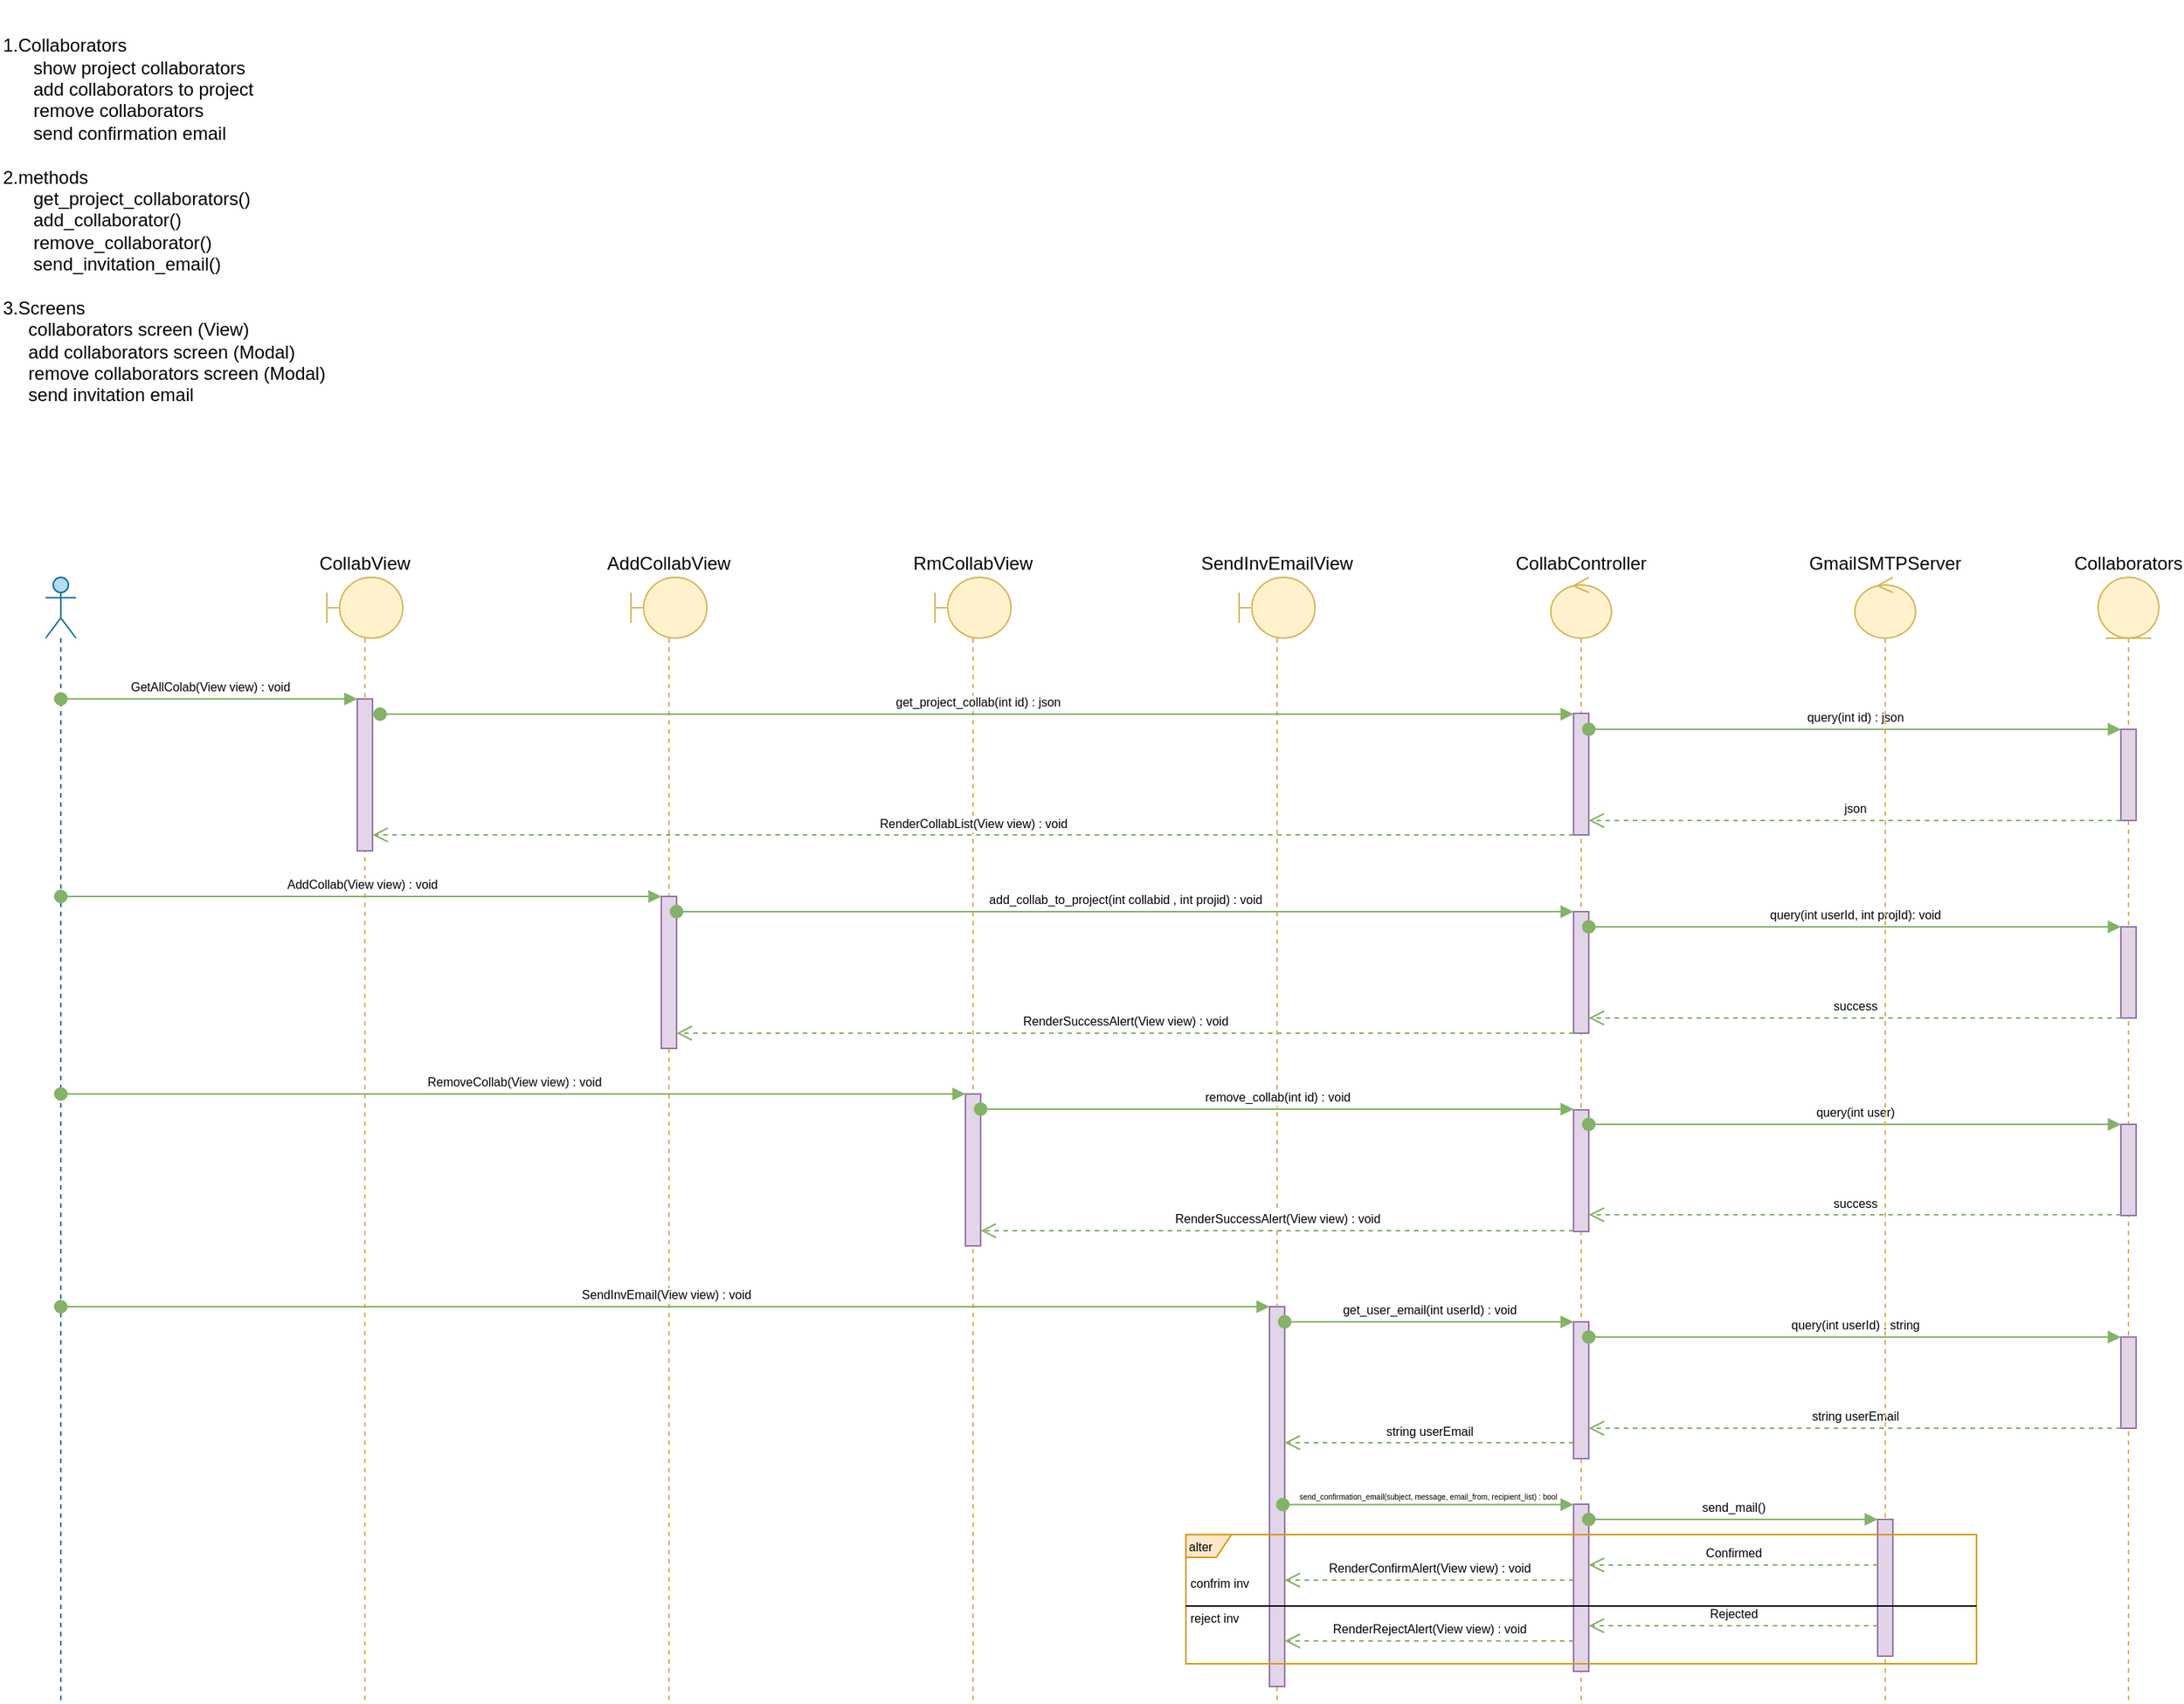 <mxfile version="10.6.7" type="github"><diagram id="GHZ44tp6X7hKzsTofQmj" name="Page-1"><mxGraphModel dx="577" dy="314" grid="1" gridSize="10" guides="1" tooltips="1" connect="1" arrows="1" fold="1" page="1" pageScale="1" pageWidth="850" pageHeight="1100" math="0" shadow="0"><root><mxCell id="0"/><mxCell id="1" parent="0"/><mxCell id="GCSjRSkXuxWU2JJScuMy-1" value="" style="shape=umlLifeline;participant=umlActor;perimeter=lifelinePerimeter;whiteSpace=wrap;html=1;container=1;collapsible=0;recursiveResize=0;verticalAlign=top;spacingTop=36;labelBackgroundColor=#ffffff;outlineConnect=0;size=40;fillColor=#b1ddf0;strokeColor=#10739e;" parent="1" vertex="1"><mxGeometry x="30" y="380" width="20" height="740" as="geometry"/></mxCell><mxCell id="GCSjRSkXuxWU2JJScuMy-2" value="&lt;div&gt;1.Collaborators&lt;/div&gt;&lt;div&gt;&amp;nbsp; &amp;nbsp; &amp;nbsp; show project collaborators&lt;/div&gt;&lt;div&gt;&amp;nbsp; &amp;nbsp; &amp;nbsp; add collaborators to project&lt;/div&gt;&lt;div&gt;&amp;nbsp; &amp;nbsp; &amp;nbsp; remove collaborators&lt;/div&gt;&lt;div&gt;&amp;nbsp; &amp;nbsp; &amp;nbsp; send confirmation email&lt;/div&gt;&lt;div&gt;&lt;br&gt;&lt;/div&gt;&lt;div&gt;2.methods&lt;/div&gt;&lt;div&gt;&amp;nbsp; &amp;nbsp; &amp;nbsp; get_project_collaborators()&lt;/div&gt;&lt;div&gt;&amp;nbsp; &amp;nbsp; &amp;nbsp; add_collaborator()&lt;/div&gt;&lt;div&gt;&amp;nbsp; &amp;nbsp; &amp;nbsp; remove_collaborator()&lt;/div&gt;&lt;div&gt;&amp;nbsp; &amp;nbsp; &amp;nbsp; send_invitation_email()&lt;/div&gt;&lt;div&gt;&lt;br&gt;&lt;/div&gt;&lt;div&gt;3.Screens&lt;/div&gt;&lt;div&gt;&amp;nbsp; &amp;nbsp; &amp;nbsp;collaborators screen (View)&lt;/div&gt;&lt;div&gt;&amp;nbsp; &amp;nbsp; &amp;nbsp;add collaborators screen (Modal)&lt;/div&gt;&lt;div&gt;&amp;nbsp; &amp;nbsp; &amp;nbsp;remove collaborators screen (Modal)&lt;/div&gt;&lt;div&gt;&amp;nbsp; &amp;nbsp; &amp;nbsp;send invitation email&lt;/div&gt;" style="text;html=1;strokeColor=none;fillColor=none;align=left;verticalAlign=middle;whiteSpace=wrap;rounded=0;" parent="1" vertex="1"><mxGeometry width="250" height="290" as="geometry"/></mxCell><mxCell id="GCSjRSkXuxWU2JJScuMy-3" value="CollabView" style="shape=umlLifeline;participant=umlBoundary;perimeter=lifelinePerimeter;whiteSpace=wrap;html=1;container=1;collapsible=0;recursiveResize=0;verticalAlign=bottom;spacingTop=36;labelBackgroundColor=#ffffff;outlineConnect=0;labelPosition=center;verticalLabelPosition=top;align=center;fillColor=#fff2cc;strokeColor=#d6b656;" parent="1" vertex="1"><mxGeometry x="215" y="380" width="50" height="740" as="geometry"/></mxCell><mxCell id="GCSjRSkXuxWU2JJScuMy-7" value="" style="html=1;points=[];perimeter=orthogonalPerimeter;align=left;fillColor=#e1d5e7;strokeColor=#9673a6;gradientColor=none;" parent="GCSjRSkXuxWU2JJScuMy-3" vertex="1"><mxGeometry x="20" y="80" width="10" height="100" as="geometry"/></mxCell><mxCell id="GCSjRSkXuxWU2JJScuMy-4" value="AddCollabView" style="shape=umlLifeline;participant=umlBoundary;perimeter=lifelinePerimeter;whiteSpace=wrap;html=1;container=1;collapsible=0;recursiveResize=0;verticalAlign=bottom;spacingTop=36;labelBackgroundColor=#ffffff;outlineConnect=0;labelPosition=center;verticalLabelPosition=top;align=center;fillColor=#fff2cc;strokeColor=#d6b656;" parent="1" vertex="1"><mxGeometry x="415" y="380" width="50" height="740" as="geometry"/></mxCell><mxCell id="GCSjRSkXuxWU2JJScuMy-19" value="" style="html=1;points=[];perimeter=orthogonalPerimeter;fontSize=8;align=left;fillColor=#e1d5e7;strokeColor=#9673a6;gradientColor=none;" parent="GCSjRSkXuxWU2JJScuMy-4" vertex="1"><mxGeometry x="20" y="210" width="10" height="100" as="geometry"/></mxCell><mxCell id="GCSjRSkXuxWU2JJScuMy-5" value="RmCollabView" style="shape=umlLifeline;participant=umlBoundary;perimeter=lifelinePerimeter;whiteSpace=wrap;html=1;container=1;collapsible=0;recursiveResize=0;verticalAlign=bottom;spacingTop=36;labelBackgroundColor=#ffffff;outlineConnect=0;labelPosition=center;verticalLabelPosition=top;align=center;fillColor=#fff2cc;strokeColor=#d6b656;" parent="1" vertex="1"><mxGeometry x="615" y="380" width="50" height="740" as="geometry"/></mxCell><mxCell id="WKBZwhmBb1u5zHbXrdkY-1" value="" style="html=1;points=[];perimeter=orthogonalPerimeter;fontSize=8;align=left;fillColor=#e1d5e7;strokeColor=#9673a6;gradientColor=none;" vertex="1" parent="GCSjRSkXuxWU2JJScuMy-5"><mxGeometry x="20" y="340" width="10" height="100" as="geometry"/></mxCell><mxCell id="GCSjRSkXuxWU2JJScuMy-6" value="SendInvEmailView" style="shape=umlLifeline;participant=umlBoundary;perimeter=lifelinePerimeter;whiteSpace=wrap;html=1;container=1;collapsible=0;recursiveResize=0;verticalAlign=bottom;spacingTop=36;labelBackgroundColor=#ffffff;outlineConnect=0;labelPosition=center;verticalLabelPosition=top;align=center;fillColor=#fff2cc;strokeColor=#d6b656;" parent="1" vertex="1"><mxGeometry x="815" y="380" width="50" height="740" as="geometry"/></mxCell><mxCell id="WKBZwhmBb1u5zHbXrdkY-10" value="" style="html=1;points=[];perimeter=orthogonalPerimeter;fontSize=8;align=left;fillColor=#e1d5e7;strokeColor=#9673a6;gradientColor=none;" vertex="1" parent="GCSjRSkXuxWU2JJScuMy-6"><mxGeometry x="20" y="480" width="10" height="250" as="geometry"/></mxCell><mxCell id="GCSjRSkXuxWU2JJScuMy-8" value="GetAllColab(View view) : void" style="html=1;verticalAlign=bottom;startArrow=oval;endArrow=block;startSize=8;fontSize=8;fillColor=#d5e8d4;strokeColor=#82b366;" parent="1" source="GCSjRSkXuxWU2JJScuMy-1" target="GCSjRSkXuxWU2JJScuMy-7" edge="1"><mxGeometry relative="1" as="geometry"><mxPoint x="75" y="460" as="sourcePoint"/><Array as="points"><mxPoint x="70" y="460"/></Array></mxGeometry></mxCell><mxCell id="GCSjRSkXuxWU2JJScuMy-9" value="CollabController" style="shape=umlLifeline;participant=umlControl;perimeter=lifelinePerimeter;whiteSpace=wrap;html=1;container=1;collapsible=0;recursiveResize=0;verticalAlign=bottom;spacingTop=36;labelBackgroundColor=#ffffff;outlineConnect=0;align=center;labelPosition=center;verticalLabelPosition=top;fillColor=#fff2cc;strokeColor=#d6b656;" parent="1" vertex="1"><mxGeometry x="1020" y="380" width="40" height="740" as="geometry"/></mxCell><mxCell id="GCSjRSkXuxWU2JJScuMy-12" value="" style="html=1;points=[];perimeter=orthogonalPerimeter;align=left;fillColor=#e1d5e7;strokeColor=#9673a6;gradientColor=none;" parent="GCSjRSkXuxWU2JJScuMy-9" vertex="1"><mxGeometry x="15" y="89.5" width="10" height="80" as="geometry"/></mxCell><mxCell id="GCSjRSkXuxWU2JJScuMy-21" value="" style="html=1;points=[];perimeter=orthogonalPerimeter;fontSize=8;align=left;fillColor=#e1d5e7;strokeColor=#9673a6;gradientColor=none;" parent="GCSjRSkXuxWU2JJScuMy-9" vertex="1"><mxGeometry x="15" y="220" width="10" height="80" as="geometry"/></mxCell><mxCell id="WKBZwhmBb1u5zHbXrdkY-4" value="" style="html=1;points=[];perimeter=orthogonalPerimeter;fontSize=8;align=left;fillColor=#e1d5e7;strokeColor=#9673a6;gradientColor=none;" vertex="1" parent="GCSjRSkXuxWU2JJScuMy-9"><mxGeometry x="15" y="350.5" width="10" height="80" as="geometry"/></mxCell><mxCell id="WKBZwhmBb1u5zHbXrdkY-14" value="" style="html=1;points=[];perimeter=orthogonalPerimeter;fontSize=8;align=left;fillColor=#e1d5e7;strokeColor=#9673a6;gradientColor=none;" vertex="1" parent="GCSjRSkXuxWU2JJScuMy-9"><mxGeometry x="15" y="490" width="10" height="90" as="geometry"/></mxCell><mxCell id="WKBZwhmBb1u5zHbXrdkY-24" value="" style="html=1;points=[];perimeter=orthogonalPerimeter;fontSize=8;align=left;fillColor=#e1d5e7;strokeColor=#9673a6;gradientColor=none;" vertex="1" parent="GCSjRSkXuxWU2JJScuMy-9"><mxGeometry x="15" y="610" width="10" height="110" as="geometry"/></mxCell><mxCell id="GCSjRSkXuxWU2JJScuMy-11" value="Collaborators" style="shape=umlLifeline;participant=umlEntity;perimeter=lifelinePerimeter;whiteSpace=wrap;html=1;container=1;collapsible=0;recursiveResize=0;verticalAlign=bottom;spacingTop=36;labelBackgroundColor=#ffffff;outlineConnect=0;align=center;labelPosition=center;verticalLabelPosition=top;fillColor=#fff2cc;strokeColor=#d6b656;" parent="1" vertex="1"><mxGeometry x="1380" y="380" width="40" height="740" as="geometry"/></mxCell><mxCell id="GCSjRSkXuxWU2JJScuMy-15" value="" style="html=1;points=[];perimeter=orthogonalPerimeter;fontSize=8;align=left;fillColor=#e1d5e7;strokeColor=#9673a6;gradientColor=none;" parent="GCSjRSkXuxWU2JJScuMy-11" vertex="1"><mxGeometry x="15" y="100" width="10" height="60" as="geometry"/></mxCell><mxCell id="GCSjRSkXuxWU2JJScuMy-24" value="" style="html=1;points=[];perimeter=orthogonalPerimeter;fontSize=8;align=left;fillColor=#e1d5e7;strokeColor=#9673a6;gradientColor=none;" parent="GCSjRSkXuxWU2JJScuMy-11" vertex="1"><mxGeometry x="15" y="230" width="10" height="60" as="geometry"/></mxCell><mxCell id="WKBZwhmBb1u5zHbXrdkY-6" value="" style="html=1;points=[];perimeter=orthogonalPerimeter;fontSize=8;align=left;fillColor=#e1d5e7;strokeColor=#9673a6;gradientColor=none;" vertex="1" parent="GCSjRSkXuxWU2JJScuMy-11"><mxGeometry x="15" y="360" width="10" height="60" as="geometry"/></mxCell><mxCell id="WKBZwhmBb1u5zHbXrdkY-17" value="" style="html=1;points=[];perimeter=orthogonalPerimeter;fontSize=8;align=left;fillColor=#e1d5e7;strokeColor=#9673a6;gradientColor=none;" vertex="1" parent="GCSjRSkXuxWU2JJScuMy-11"><mxGeometry x="15" y="500" width="10" height="60" as="geometry"/></mxCell><mxCell id="GCSjRSkXuxWU2JJScuMy-13" value="get_project_collab(int id) : json" style="html=1;verticalAlign=bottom;startArrow=oval;endArrow=block;startSize=8;fontSize=8;fillColor=#d5e8d4;strokeColor=#82b366;" parent="1" target="GCSjRSkXuxWU2JJScuMy-12" edge="1"><mxGeometry relative="1" as="geometry"><mxPoint x="250" y="470" as="sourcePoint"/></mxGeometry></mxCell><mxCell id="GCSjRSkXuxWU2JJScuMy-17" value="json" style="html=1;verticalAlign=bottom;endArrow=open;dashed=1;endSize=8;fontSize=8;fillColor=#d5e8d4;strokeColor=#82b366;" parent="1" target="GCSjRSkXuxWU2JJScuMy-12" edge="1" source="GCSjRSkXuxWU2JJScuMy-15"><mxGeometry relative="1" as="geometry"><mxPoint x="1233" y="538" as="sourcePoint"/><mxPoint x="1130" y="530" as="targetPoint"/><Array as="points"><mxPoint x="1220" y="540"/></Array></mxGeometry></mxCell><mxCell id="GCSjRSkXuxWU2JJScuMy-18" value="RenderCollabList(View view) : void" style="html=1;verticalAlign=bottom;endArrow=open;dashed=1;endSize=8;fontSize=8;fillColor=#d5e8d4;strokeColor=#82b366;" parent="1" target="GCSjRSkXuxWU2JJScuMy-7" edge="1"><mxGeometry relative="1" as="geometry"><mxPoint x="1035" y="549.5" as="sourcePoint"/><mxPoint x="280" y="550" as="targetPoint"/></mxGeometry></mxCell><mxCell id="GCSjRSkXuxWU2JJScuMy-20" value="AddCollab(View view) : void" style="html=1;verticalAlign=bottom;startArrow=oval;endArrow=block;startSize=8;fontSize=8;fillColor=#d5e8d4;strokeColor=#82b366;" parent="1" source="GCSjRSkXuxWU2JJScuMy-1" target="GCSjRSkXuxWU2JJScuMy-19" edge="1"><mxGeometry relative="1" as="geometry"><mxPoint x="50" y="600" as="sourcePoint"/><Array as="points"><mxPoint x="230" y="590"/></Array></mxGeometry></mxCell><mxCell id="GCSjRSkXuxWU2JJScuMy-22" value="add_collab_to_project(int collabid , int projid) : void" style="html=1;verticalAlign=bottom;startArrow=oval;endArrow=block;startSize=8;fontSize=8;fillColor=#d5e8d4;strokeColor=#82b366;" parent="1" source="GCSjRSkXuxWU2JJScuMy-19" target="GCSjRSkXuxWU2JJScuMy-21" edge="1"><mxGeometry relative="1" as="geometry"><mxPoint x="460" y="600" as="sourcePoint"/><Array as="points"><mxPoint x="740" y="600"/></Array></mxGeometry></mxCell><mxCell id="GCSjRSkXuxWU2JJScuMy-25" value="query(int userId, int projId): void" style="html=1;verticalAlign=bottom;startArrow=oval;endArrow=block;startSize=8;fontSize=8;fillColor=#d5e8d4;strokeColor=#82b366;" parent="1" source="GCSjRSkXuxWU2JJScuMy-21" target="GCSjRSkXuxWU2JJScuMy-24" edge="1"><mxGeometry relative="1" as="geometry"><mxPoint x="1175" y="610" as="sourcePoint"/><Array as="points"><mxPoint x="1140" y="610"/></Array></mxGeometry></mxCell><mxCell id="GCSjRSkXuxWU2JJScuMy-27" value="success" style="html=1;verticalAlign=bottom;endArrow=open;dashed=1;endSize=8;fontSize=8;fillColor=#d5e8d4;strokeColor=#82b366;" parent="1" target="GCSjRSkXuxWU2JJScuMy-21" edge="1" source="GCSjRSkXuxWU2JJScuMy-24"><mxGeometry relative="1" as="geometry"><mxPoint x="1235" y="670" as="sourcePoint"/><mxPoint x="1155" y="670" as="targetPoint"/><Array as="points"><mxPoint x="1220" y="670"/></Array></mxGeometry></mxCell><mxCell id="GCSjRSkXuxWU2JJScuMy-28" value="RenderSuccessAlert(View view) : void" style="html=1;verticalAlign=bottom;endArrow=open;dashed=1;endSize=8;fontSize=8;fillColor=#d5e8d4;strokeColor=#82b366;" parent="1" target="GCSjRSkXuxWU2JJScuMy-19" edge="1"><mxGeometry relative="1" as="geometry"><mxPoint x="1035" y="680" as="sourcePoint"/><mxPoint x="450" y="680" as="targetPoint"/></mxGeometry></mxCell><mxCell id="WKBZwhmBb1u5zHbXrdkY-2" value="RemoveCollab(View view) : void" style="html=1;verticalAlign=bottom;startArrow=oval;endArrow=block;startSize=8;fontSize=8;fillColor=#d5e8d4;strokeColor=#82b366;" edge="1" target="WKBZwhmBb1u5zHbXrdkY-1" parent="1" source="GCSjRSkXuxWU2JJScuMy-1"><mxGeometry relative="1" as="geometry"><mxPoint x="540" y="720" as="sourcePoint"/><Array as="points"><mxPoint x="340" y="720"/></Array></mxGeometry></mxCell><mxCell id="WKBZwhmBb1u5zHbXrdkY-5" value="remove_collab(int id) : void&lt;br&gt;" style="html=1;verticalAlign=bottom;startArrow=oval;startFill=1;endArrow=block;startSize=8;fontSize=8;fillColor=#d5e8d4;strokeColor=#82b366;" edge="1" parent="1" source="WKBZwhmBb1u5zHbXrdkY-1"><mxGeometry width="60" relative="1" as="geometry"><mxPoint x="975" y="730" as="sourcePoint"/><mxPoint x="1035" y="730" as="targetPoint"/></mxGeometry></mxCell><mxCell id="WKBZwhmBb1u5zHbXrdkY-7" value="query(int user)" style="html=1;verticalAlign=bottom;startArrow=oval;startFill=1;endArrow=block;startSize=8;fontSize=8;fillColor=#d5e8d4;strokeColor=#82b366;" edge="1" parent="1" source="WKBZwhmBb1u5zHbXrdkY-4" target="WKBZwhmBb1u5zHbXrdkY-6"><mxGeometry width="60" relative="1" as="geometry"><mxPoint x="1175" y="740" as="sourcePoint"/><mxPoint x="1380" y="740" as="targetPoint"/><Array as="points"><mxPoint x="1220" y="740"/></Array></mxGeometry></mxCell><mxCell id="WKBZwhmBb1u5zHbXrdkY-8" value="success" style="html=1;verticalAlign=bottom;endArrow=open;dashed=1;endSize=8;fontSize=8;fillColor=#d5e8d4;strokeColor=#82b366;" edge="1" parent="1" source="WKBZwhmBb1u5zHbXrdkY-6"><mxGeometry relative="1" as="geometry"><mxPoint x="1235" y="799.5" as="sourcePoint"/><mxPoint x="1045" y="799.5" as="targetPoint"/></mxGeometry></mxCell><mxCell id="WKBZwhmBb1u5zHbXrdkY-9" value="RenderSuccessAlert(View view) : void" style="html=1;verticalAlign=bottom;endArrow=open;dashed=1;endSize=8;fontSize=8;fillColor=#d5e8d4;strokeColor=#82b366;" edge="1" parent="1" target="WKBZwhmBb1u5zHbXrdkY-1"><mxGeometry relative="1" as="geometry"><mxPoint x="1035" y="810" as="sourcePoint"/><mxPoint x="845" y="810" as="targetPoint"/></mxGeometry></mxCell><mxCell id="WKBZwhmBb1u5zHbXrdkY-11" value="SendInvEmail(View view) : void" style="html=1;verticalAlign=bottom;startArrow=oval;endArrow=block;startSize=8;fontSize=8;fillColor=#d5e8d4;strokeColor=#82b366;" edge="1" target="WKBZwhmBb1u5zHbXrdkY-10" parent="1" source="GCSjRSkXuxWU2JJScuMy-1"><mxGeometry relative="1" as="geometry"><mxPoint x="775" y="860" as="sourcePoint"/></mxGeometry></mxCell><mxCell id="WKBZwhmBb1u5zHbXrdkY-15" value="get_user_email(int userId) : void" style="html=1;verticalAlign=bottom;startArrow=oval;endArrow=block;startSize=8;fontSize=8;fillColor=#d5e8d4;strokeColor=#82b366;" edge="1" target="WKBZwhmBb1u5zHbXrdkY-14" parent="1" source="WKBZwhmBb1u5zHbXrdkY-10"><mxGeometry relative="1" as="geometry"><mxPoint x="975" y="870" as="sourcePoint"/><Array as="points"><mxPoint x="940" y="870"/></Array></mxGeometry></mxCell><mxCell id="WKBZwhmBb1u5zHbXrdkY-18" value="query(int userId) : string" style="html=1;verticalAlign=bottom;startArrow=oval;endArrow=block;startSize=8;fontSize=8;fillColor=#d5e8d4;strokeColor=#82b366;" edge="1" target="WKBZwhmBb1u5zHbXrdkY-17" parent="1" source="WKBZwhmBb1u5zHbXrdkY-14"><mxGeometry relative="1" as="geometry"><mxPoint x="1175" y="870" as="sourcePoint"/><Array as="points"><mxPoint x="1140" y="880"/></Array></mxGeometry></mxCell><mxCell id="WKBZwhmBb1u5zHbXrdkY-19" value="string userEmail" style="html=1;verticalAlign=bottom;endArrow=open;dashed=1;endSize=8;fontSize=8;fillColor=#d5e8d4;strokeColor=#82b366;" edge="1" parent="1" source="WKBZwhmBb1u5zHbXrdkY-17" target="WKBZwhmBb1u5zHbXrdkY-14"><mxGeometry relative="1" as="geometry"><mxPoint x="1240" y="940" as="sourcePoint"/><mxPoint x="1160" y="940" as="targetPoint"/><Array as="points"><mxPoint x="1220" y="940"/></Array></mxGeometry></mxCell><mxCell id="WKBZwhmBb1u5zHbXrdkY-21" value="string userEmail" style="html=1;verticalAlign=bottom;endArrow=open;dashed=1;endSize=8;fontSize=8;fillColor=#d5e8d4;strokeColor=#82b366;" edge="1" parent="1" source="WKBZwhmBb1u5zHbXrdkY-14"><mxGeometry relative="1" as="geometry"><mxPoint x="1020" y="950" as="sourcePoint"/><mxPoint x="845.0" y="949.5" as="targetPoint"/></mxGeometry></mxCell><mxCell id="WKBZwhmBb1u5zHbXrdkY-22" value="send_confirmation_email(&lt;span style=&quot;font-size: 5px;&quot;&gt;subject, message, email_from, recipient_list&lt;/span&gt;) : bool&lt;br style=&quot;font-size: 5px;&quot;&gt;" style="html=1;verticalAlign=bottom;startArrow=oval;startFill=1;endArrow=block;startSize=8;fontSize=5;fillColor=#d5e8d4;strokeColor=#82b366;exitX=0.88;exitY=0.521;exitDx=0;exitDy=0;exitPerimeter=0;" edge="1" parent="1" source="WKBZwhmBb1u5zHbXrdkY-10" target="WKBZwhmBb1u5zHbXrdkY-24"><mxGeometry width="60" relative="1" as="geometry"><mxPoint x="850" y="990" as="sourcePoint"/><mxPoint x="910" y="980" as="targetPoint"/></mxGeometry></mxCell><mxCell id="WKBZwhmBb1u5zHbXrdkY-23" value="RenderConfirmAlert(View view) : void" style="html=1;verticalAlign=bottom;endArrow=open;dashed=1;endSize=8;fontSize=8;fillColor=#d5e8d4;strokeColor=#82b366;" edge="1" parent="1" source="WKBZwhmBb1u5zHbXrdkY-24" target="WKBZwhmBb1u5zHbXrdkY-10"><mxGeometry relative="1" as="geometry"><mxPoint x="1020" y="1034" as="sourcePoint"/><mxPoint x="955" y="1010" as="targetPoint"/><Array as="points"><mxPoint x="940" y="1040"/></Array></mxGeometry></mxCell><mxCell id="GCSjRSkXuxWU2JJScuMy-16" value="query(int id) : json" style="html=1;verticalAlign=bottom;startArrow=oval;endArrow=block;startSize=8;fontSize=8;fillColor=#d5e8d4;strokeColor=#82b366;" parent="1" target="GCSjRSkXuxWU2JJScuMy-15" edge="1" source="GCSjRSkXuxWU2JJScuMy-12"><mxGeometry relative="1" as="geometry"><mxPoint x="1210" y="480" as="sourcePoint"/><Array as="points"><mxPoint x="1220" y="480"/></Array></mxGeometry></mxCell><mxCell id="WKBZwhmBb1u5zHbXrdkY-27" value="GmailSMTPServer" style="shape=umlLifeline;participant=umlControl;perimeter=lifelinePerimeter;whiteSpace=wrap;html=1;container=1;collapsible=0;recursiveResize=0;verticalAlign=bottom;spacingTop=36;labelBackgroundColor=#ffffff;outlineConnect=0;align=center;labelPosition=center;verticalLabelPosition=top;fillColor=#fff2cc;strokeColor=#d6b656;" vertex="1" parent="1"><mxGeometry x="1220" y="380" width="40" height="740" as="geometry"/></mxCell><mxCell id="WKBZwhmBb1u5zHbXrdkY-36" value="" style="html=1;points=[];perimeter=orthogonalPerimeter;fontSize=8;align=left;fillColor=#e1d5e7;strokeColor=#9673a6;" vertex="1" parent="WKBZwhmBb1u5zHbXrdkY-27"><mxGeometry x="15" y="620" width="10" height="90" as="geometry"/></mxCell><mxCell id="WKBZwhmBb1u5zHbXrdkY-37" value="send_mail()" style="html=1;verticalAlign=bottom;startArrow=oval;endArrow=block;startSize=8;fontSize=8;fillColor=#d5e8d4;strokeColor=#82b366;" edge="1" target="WKBZwhmBb1u5zHbXrdkY-36" parent="1" source="WKBZwhmBb1u5zHbXrdkY-24"><mxGeometry relative="1" as="geometry"><mxPoint x="1175" y="1000" as="sourcePoint"/><Array as="points"><mxPoint x="1140" y="1000"/></Array></mxGeometry></mxCell><mxCell id="WKBZwhmBb1u5zHbXrdkY-38" value="Confirmed" style="html=1;verticalAlign=bottom;endArrow=open;dashed=1;endSize=8;fontSize=8;fillColor=#d5e8d4;strokeColor=#82b366;" edge="1" parent="1" source="WKBZwhmBb1u5zHbXrdkY-36" target="WKBZwhmBb1u5zHbXrdkY-24"><mxGeometry relative="1" as="geometry"><mxPoint x="1220" y="1030" as="sourcePoint"/><mxPoint x="1160" y="1030" as="targetPoint"/><Array as="points"><mxPoint x="1140" y="1030"/></Array></mxGeometry></mxCell><mxCell id="WKBZwhmBb1u5zHbXrdkY-39" value="Rejected" style="html=1;verticalAlign=bottom;endArrow=open;dashed=1;endSize=8;fontSize=8;fillColor=#d5e8d4;strokeColor=#82b366;" edge="1" parent="1"><mxGeometry relative="1" as="geometry"><mxPoint x="1235" y="1070" as="sourcePoint"/><mxPoint x="1045" y="1070" as="targetPoint"/><Array as="points"><mxPoint x="1140" y="1070"/></Array></mxGeometry></mxCell><mxCell id="WKBZwhmBb1u5zHbXrdkY-40" value="RenderRejectAlert(View view) : void" style="html=1;verticalAlign=bottom;endArrow=open;dashed=1;endSize=8;fontSize=8;fillColor=#d5e8d4;strokeColor=#82b366;" edge="1" parent="1"><mxGeometry relative="1" as="geometry"><mxPoint x="1035" y="1080" as="sourcePoint"/><mxPoint x="845" y="1080" as="targetPoint"/><Array as="points"><mxPoint x="940" y="1080"/></Array></mxGeometry></mxCell><mxCell id="WKBZwhmBb1u5zHbXrdkY-42" value="confrim inv" style="text;html=1;resizable=0;points=[];autosize=1;align=left;verticalAlign=top;spacingTop=-4;fontSize=8;" vertex="1" parent="1"><mxGeometry x="781" y="1035" width="50" height="10" as="geometry"/></mxCell><mxCell id="WKBZwhmBb1u5zHbXrdkY-43" value="reject inv" style="text;html=1;resizable=0;points=[];autosize=1;align=left;verticalAlign=top;spacingTop=-4;fontSize=8;" vertex="1" parent="1"><mxGeometry x="781" y="1058" width="50" height="10" as="geometry"/></mxCell><mxCell id="WKBZwhmBb1u5zHbXrdkY-25" value="alter" style="shape=umlFrame;whiteSpace=wrap;html=1;fontSize=8;align=left;width=30;height=15;fillColor=#ffe6cc;strokeColor=#d79b00;" vertex="1" parent="1"><mxGeometry x="780" y="1010" width="520" height="85" as="geometry"/></mxCell><mxCell id="WKBZwhmBb1u5zHbXrdkY-26" value="" style="endArrow=none;endFill=0;endSize=24;html=1;fontSize=8;" edge="1" parent="1"><mxGeometry width="160" relative="1" as="geometry"><mxPoint x="780" y="1057" as="sourcePoint"/><mxPoint x="1300" y="1057" as="targetPoint"/></mxGeometry></mxCell></root></mxGraphModel></diagram></mxfile>